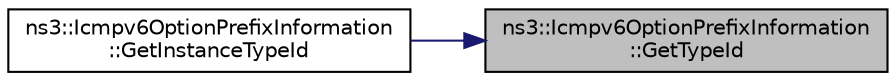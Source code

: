 digraph "ns3::Icmpv6OptionPrefixInformation::GetTypeId"
{
 // LATEX_PDF_SIZE
  edge [fontname="Helvetica",fontsize="10",labelfontname="Helvetica",labelfontsize="10"];
  node [fontname="Helvetica",fontsize="10",shape=record];
  rankdir="RL";
  Node1 [label="ns3::Icmpv6OptionPrefixInformation\l::GetTypeId",height=0.2,width=0.4,color="black", fillcolor="grey75", style="filled", fontcolor="black",tooltip="Get the UID of this class."];
  Node1 -> Node2 [dir="back",color="midnightblue",fontsize="10",style="solid",fontname="Helvetica"];
  Node2 [label="ns3::Icmpv6OptionPrefixInformation\l::GetInstanceTypeId",height=0.2,width=0.4,color="black", fillcolor="white", style="filled",URL="$classns3_1_1_icmpv6_option_prefix_information.html#a74818517710af367f1649d72515ca667",tooltip="Get the instance type ID."];
}
